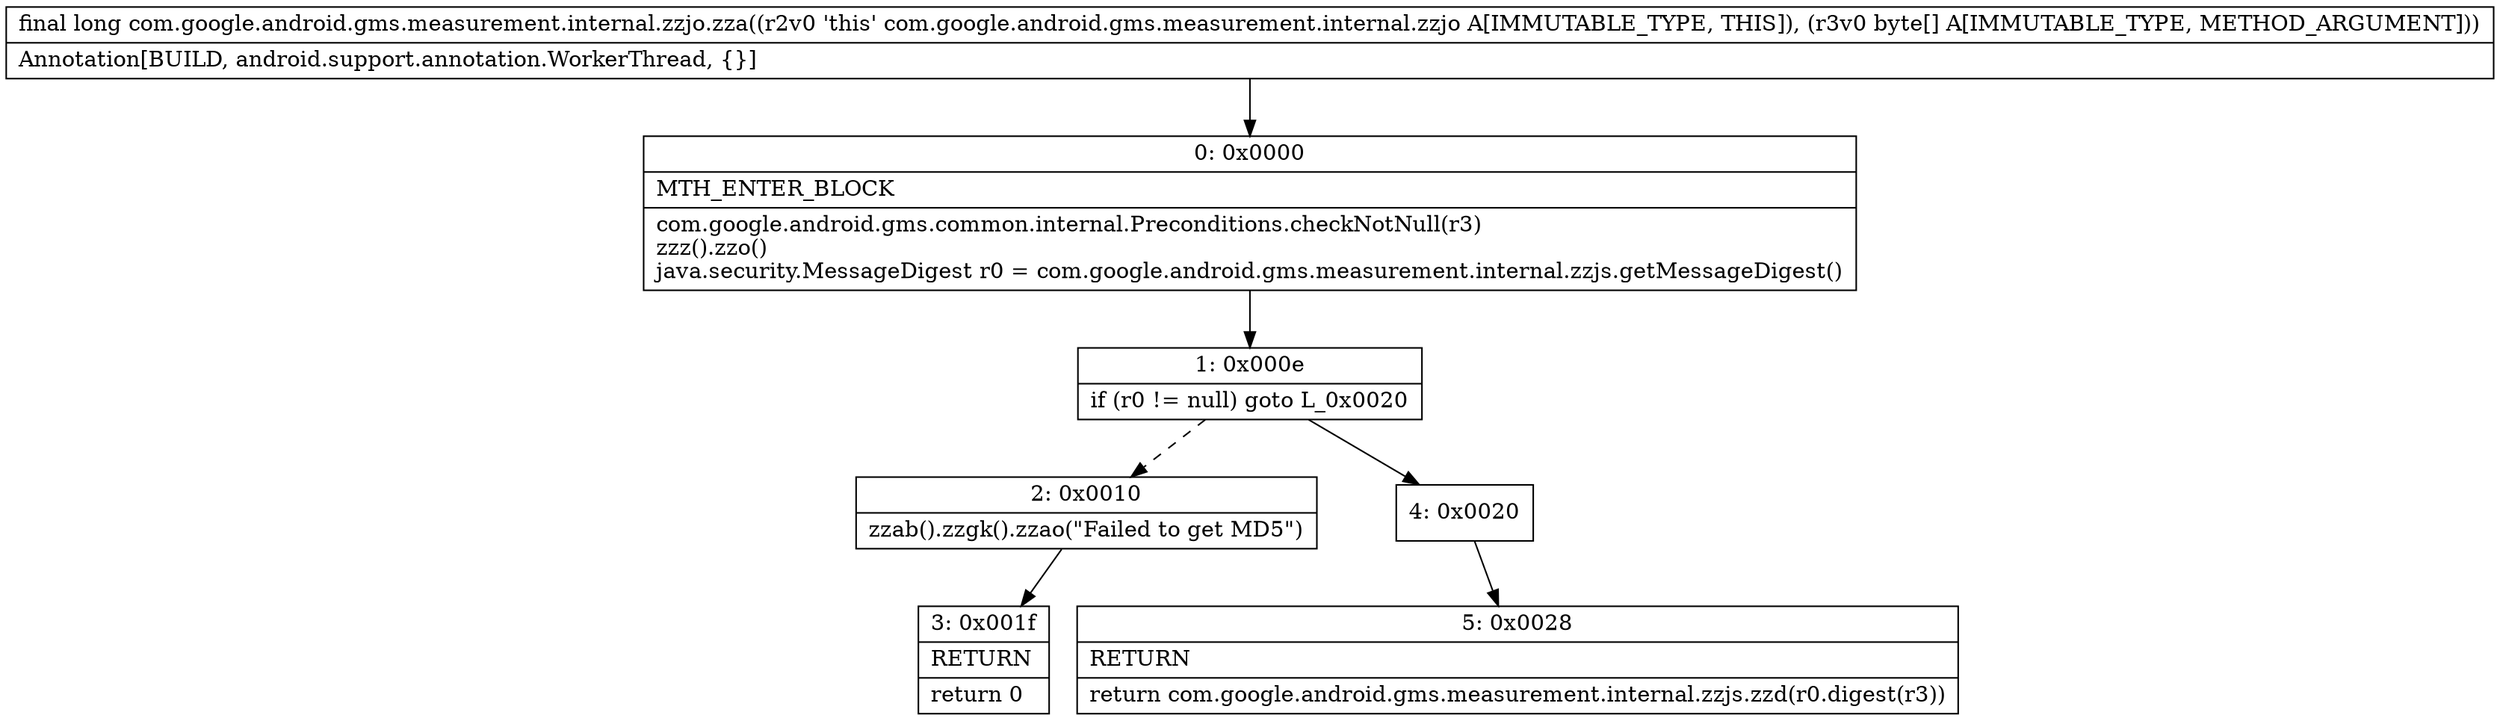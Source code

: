 digraph "CFG forcom.google.android.gms.measurement.internal.zzjo.zza([B)J" {
Node_0 [shape=record,label="{0\:\ 0x0000|MTH_ENTER_BLOCK\l|com.google.android.gms.common.internal.Preconditions.checkNotNull(r3)\lzzz().zzo()\ljava.security.MessageDigest r0 = com.google.android.gms.measurement.internal.zzjs.getMessageDigest()\l}"];
Node_1 [shape=record,label="{1\:\ 0x000e|if (r0 != null) goto L_0x0020\l}"];
Node_2 [shape=record,label="{2\:\ 0x0010|zzab().zzgk().zzao(\"Failed to get MD5\")\l}"];
Node_3 [shape=record,label="{3\:\ 0x001f|RETURN\l|return 0\l}"];
Node_4 [shape=record,label="{4\:\ 0x0020}"];
Node_5 [shape=record,label="{5\:\ 0x0028|RETURN\l|return com.google.android.gms.measurement.internal.zzjs.zzd(r0.digest(r3))\l}"];
MethodNode[shape=record,label="{final long com.google.android.gms.measurement.internal.zzjo.zza((r2v0 'this' com.google.android.gms.measurement.internal.zzjo A[IMMUTABLE_TYPE, THIS]), (r3v0 byte[] A[IMMUTABLE_TYPE, METHOD_ARGUMENT]))  | Annotation[BUILD, android.support.annotation.WorkerThread, \{\}]\l}"];
MethodNode -> Node_0;
Node_0 -> Node_1;
Node_1 -> Node_2[style=dashed];
Node_1 -> Node_4;
Node_2 -> Node_3;
Node_4 -> Node_5;
}

